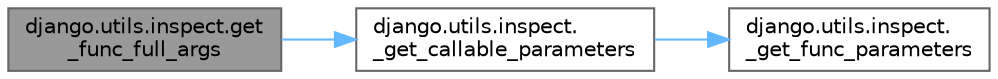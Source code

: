 digraph "django.utils.inspect.get_func_full_args"
{
 // LATEX_PDF_SIZE
  bgcolor="transparent";
  edge [fontname=Helvetica,fontsize=10,labelfontname=Helvetica,labelfontsize=10];
  node [fontname=Helvetica,fontsize=10,shape=box,height=0.2,width=0.4];
  rankdir="LR";
  Node1 [id="Node000001",label="django.utils.inspect.get\l_func_full_args",height=0.2,width=0.4,color="gray40", fillcolor="grey60", style="filled", fontcolor="black",tooltip=" "];
  Node1 -> Node2 [id="edge1_Node000001_Node000002",color="steelblue1",style="solid",tooltip=" "];
  Node2 [id="Node000002",label="django.utils.inspect.\l_get_callable_parameters",height=0.2,width=0.4,color="grey40", fillcolor="white", style="filled",URL="$namespacedjango_1_1utils_1_1inspect.html#a062ea2d7561c341c27556400f9341ad0",tooltip=" "];
  Node2 -> Node3 [id="edge2_Node000002_Node000003",color="steelblue1",style="solid",tooltip=" "];
  Node3 [id="Node000003",label="django.utils.inspect.\l_get_func_parameters",height=0.2,width=0.4,color="grey40", fillcolor="white", style="filled",URL="$namespacedjango_1_1utils_1_1inspect.html#a02a401e61fdcdd2888100a5d6d9117dd",tooltip=" "];
}
